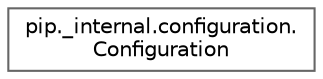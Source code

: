 digraph "Graphical Class Hierarchy"
{
 // LATEX_PDF_SIZE
  bgcolor="transparent";
  edge [fontname=Helvetica,fontsize=10,labelfontname=Helvetica,labelfontsize=10];
  node [fontname=Helvetica,fontsize=10,shape=box,height=0.2,width=0.4];
  rankdir="LR";
  Node0 [id="Node000000",label="pip._internal.configuration.\lConfiguration",height=0.2,width=0.4,color="grey40", fillcolor="white", style="filled",URL="$d2/db9/classpip_1_1__internal_1_1configuration_1_1Configuration.html",tooltip=" "];
}
